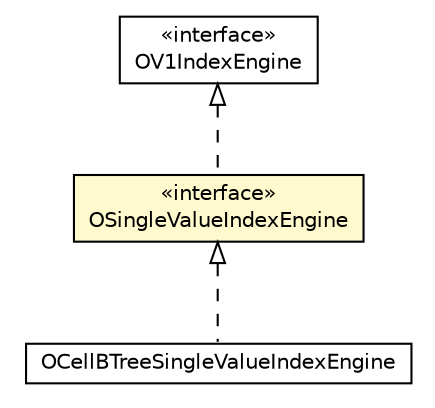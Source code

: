 #!/usr/local/bin/dot
#
# Class diagram 
# Generated by UMLGraph version R5_6-24-gf6e263 (http://www.umlgraph.org/)
#

digraph G {
	edge [fontname="Helvetica",fontsize=10,labelfontname="Helvetica",labelfontsize=10];
	node [fontname="Helvetica",fontsize=10,shape=plaintext];
	nodesep=0.25;
	ranksep=0.5;
	// com.orientechnologies.orient.core.index.engine.OSingleValueIndexEngine
	c6842826 [label=<<table title="com.orientechnologies.orient.core.index.engine.OSingleValueIndexEngine" border="0" cellborder="1" cellspacing="0" cellpadding="2" port="p" bgcolor="lemonChiffon" href="./OSingleValueIndexEngine.html">
		<tr><td><table border="0" cellspacing="0" cellpadding="1">
<tr><td align="center" balign="center"> &#171;interface&#187; </td></tr>
<tr><td align="center" balign="center"> OSingleValueIndexEngine </td></tr>
		</table></td></tr>
		</table>>, URL="./OSingleValueIndexEngine.html", fontname="Helvetica", fontcolor="black", fontsize=10.0];
	// com.orientechnologies.orient.core.index.engine.OV1IndexEngine
	c6842827 [label=<<table title="com.orientechnologies.orient.core.index.engine.OV1IndexEngine" border="0" cellborder="1" cellspacing="0" cellpadding="2" port="p" href="./OV1IndexEngine.html">
		<tr><td><table border="0" cellspacing="0" cellpadding="1">
<tr><td align="center" balign="center"> &#171;interface&#187; </td></tr>
<tr><td align="center" balign="center"> OV1IndexEngine </td></tr>
		</table></td></tr>
		</table>>, URL="./OV1IndexEngine.html", fontname="Helvetica", fontcolor="black", fontsize=10.0];
	// com.orientechnologies.orient.core.index.engine.v1.OCellBTreeSingleValueIndexEngine
	c6842834 [label=<<table title="com.orientechnologies.orient.core.index.engine.v1.OCellBTreeSingleValueIndexEngine" border="0" cellborder="1" cellspacing="0" cellpadding="2" port="p" href="./v1/OCellBTreeSingleValueIndexEngine.html">
		<tr><td><table border="0" cellspacing="0" cellpadding="1">
<tr><td align="center" balign="center"> OCellBTreeSingleValueIndexEngine </td></tr>
		</table></td></tr>
		</table>>, URL="./v1/OCellBTreeSingleValueIndexEngine.html", fontname="Helvetica", fontcolor="black", fontsize=10.0];
	//com.orientechnologies.orient.core.index.engine.OSingleValueIndexEngine implements com.orientechnologies.orient.core.index.engine.OV1IndexEngine
	c6842827:p -> c6842826:p [dir=back,arrowtail=empty,style=dashed];
	//com.orientechnologies.orient.core.index.engine.v1.OCellBTreeSingleValueIndexEngine implements com.orientechnologies.orient.core.index.engine.OSingleValueIndexEngine
	c6842826:p -> c6842834:p [dir=back,arrowtail=empty,style=dashed];
}

